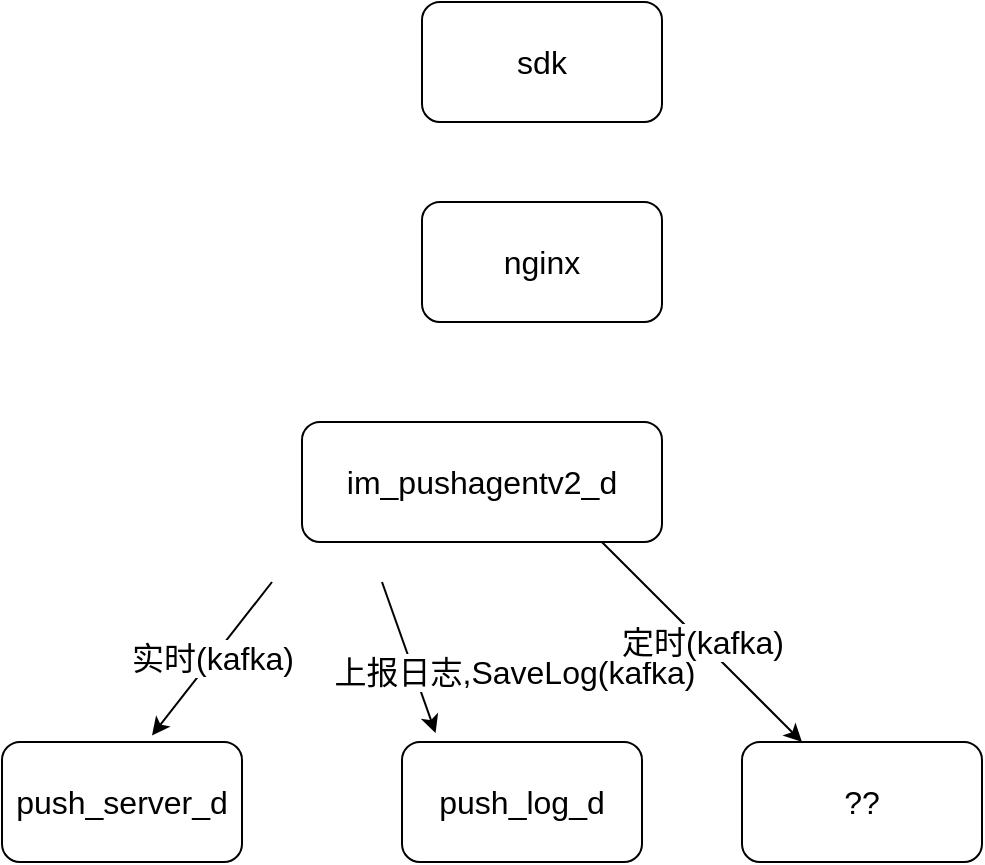 <mxfile version="20.2.1" type="github">
  <diagram id="muFWI2YQbKJqqir9vf3W" name="第 1 页">
    <mxGraphModel dx="1761" dy="965" grid="1" gridSize="10" guides="1" tooltips="1" connect="1" arrows="1" fold="1" page="1" pageScale="1" pageWidth="827" pageHeight="1169" math="0" shadow="0">
      <root>
        <mxCell id="0" />
        <mxCell id="1" parent="0" />
        <mxCell id="YnFe4m5uUSCdLdCXQnbP-1" value="sdk" style="rounded=1;whiteSpace=wrap;html=1;fontSize=16;" vertex="1" parent="1">
          <mxGeometry x="270" y="300" width="120" height="60" as="geometry" />
        </mxCell>
        <mxCell id="YnFe4m5uUSCdLdCXQnbP-2" value="nginx" style="rounded=1;whiteSpace=wrap;html=1;fontSize=16;" vertex="1" parent="1">
          <mxGeometry x="270" y="400" width="120" height="60" as="geometry" />
        </mxCell>
        <mxCell id="YnFe4m5uUSCdLdCXQnbP-3" value="im_pushagentv2_d" style="rounded=1;whiteSpace=wrap;html=1;fontSize=16;" vertex="1" parent="1">
          <mxGeometry x="210" y="510" width="180" height="60" as="geometry" />
        </mxCell>
        <mxCell id="YnFe4m5uUSCdLdCXQnbP-6" value="push_server_d" style="rounded=1;whiteSpace=wrap;html=1;fontSize=16;" vertex="1" parent="1">
          <mxGeometry x="60" y="670" width="120" height="60" as="geometry" />
        </mxCell>
        <mxCell id="YnFe4m5uUSCdLdCXQnbP-7" value="实时(kafka)" style="endArrow=classic;html=1;rounded=0;fontSize=16;entryX=0.625;entryY=-0.055;entryDx=0;entryDy=0;entryPerimeter=0;" edge="1" parent="1" target="YnFe4m5uUSCdLdCXQnbP-6">
          <mxGeometry width="50" height="50" relative="1" as="geometry">
            <mxPoint x="195" y="590" as="sourcePoint" />
            <mxPoint x="240" y="590" as="targetPoint" />
          </mxGeometry>
        </mxCell>
        <mxCell id="YnFe4m5uUSCdLdCXQnbP-8" value="上报日志,SaveLog(kafka)" style="endArrow=classic;html=1;rounded=0;fontSize=16;entryX=0.14;entryY=-0.074;entryDx=0;entryDy=0;entryPerimeter=0;" edge="1" parent="1" target="YnFe4m5uUSCdLdCXQnbP-9">
          <mxGeometry x="0.607" y="46" width="50" height="50" relative="1" as="geometry">
            <mxPoint x="250" y="590" as="sourcePoint" />
            <mxPoint x="290" y="670" as="targetPoint" />
            <mxPoint x="1" as="offset" />
          </mxGeometry>
        </mxCell>
        <mxCell id="YnFe4m5uUSCdLdCXQnbP-9" value="push_log_d" style="rounded=1;whiteSpace=wrap;html=1;fontSize=16;" vertex="1" parent="1">
          <mxGeometry x="260" y="670" width="120" height="60" as="geometry" />
        </mxCell>
        <mxCell id="YnFe4m5uUSCdLdCXQnbP-11" value="定时(kafka)" style="endArrow=classic;html=1;rounded=0;fontSize=16;exitX=0.833;exitY=1;exitDx=0;exitDy=0;exitPerimeter=0;entryX=0.25;entryY=0;entryDx=0;entryDy=0;" edge="1" parent="1" source="YnFe4m5uUSCdLdCXQnbP-3" target="YnFe4m5uUSCdLdCXQnbP-13">
          <mxGeometry width="50" height="50" relative="1" as="geometry">
            <mxPoint x="300" y="600" as="sourcePoint" />
            <mxPoint x="480" y="680" as="targetPoint" />
          </mxGeometry>
        </mxCell>
        <mxCell id="YnFe4m5uUSCdLdCXQnbP-13" value="??" style="rounded=1;whiteSpace=wrap;html=1;fontSize=16;" vertex="1" parent="1">
          <mxGeometry x="430" y="670" width="120" height="60" as="geometry" />
        </mxCell>
      </root>
    </mxGraphModel>
  </diagram>
</mxfile>
